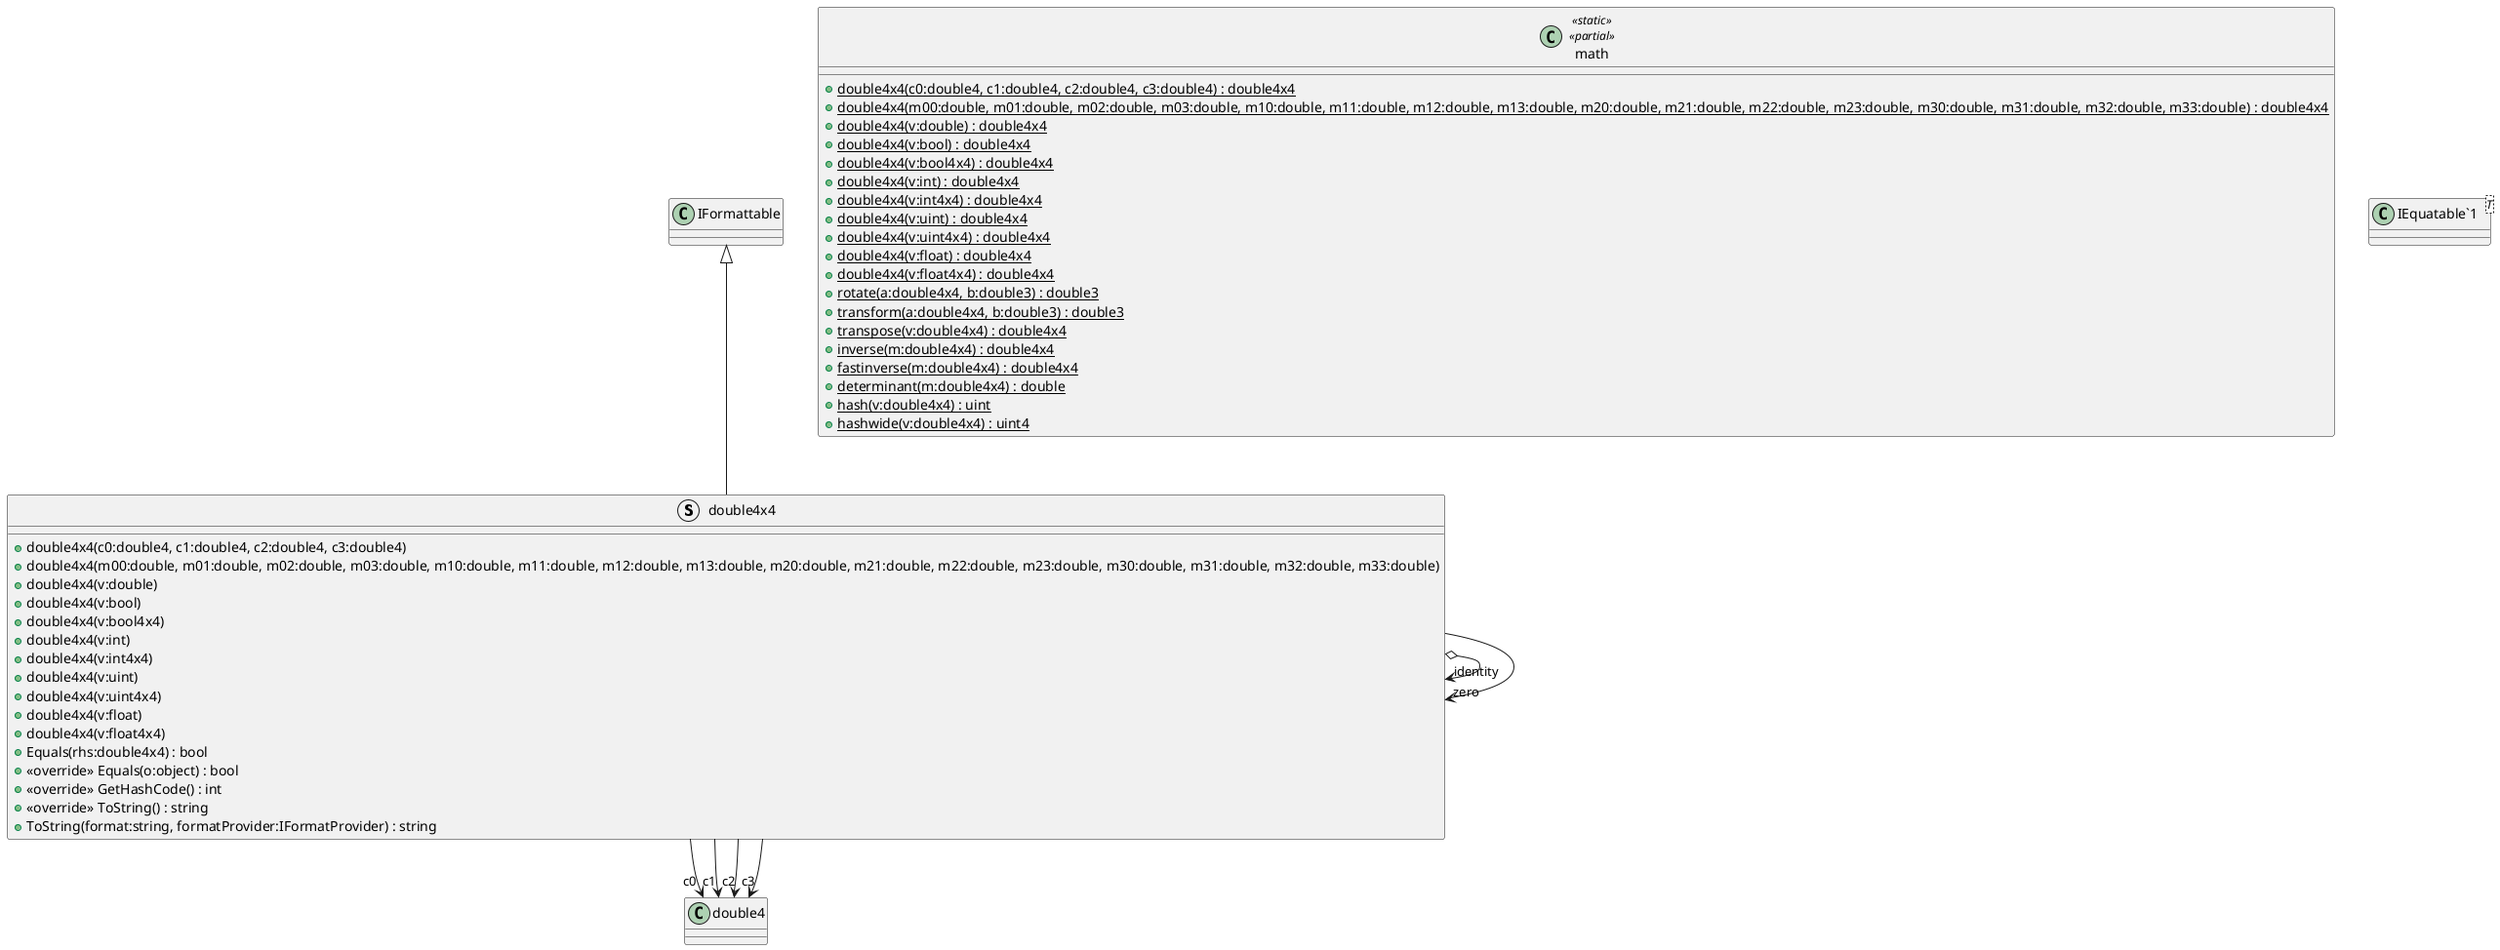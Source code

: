 @startuml
struct double4x4 {
    + double4x4(c0:double4, c1:double4, c2:double4, c3:double4)
    + double4x4(m00:double, m01:double, m02:double, m03:double, m10:double, m11:double, m12:double, m13:double, m20:double, m21:double, m22:double, m23:double, m30:double, m31:double, m32:double, m33:double)
    + double4x4(v:double)
    + double4x4(v:bool)
    + double4x4(v:bool4x4)
    + double4x4(v:int)
    + double4x4(v:int4x4)
    + double4x4(v:uint)
    + double4x4(v:uint4x4)
    + double4x4(v:float)
    + double4x4(v:float4x4)
    + Equals(rhs:double4x4) : bool
    + <<override>> Equals(o:object) : bool
    + <<override>> GetHashCode() : int
    + <<override>> ToString() : string
    + ToString(format:string, formatProvider:IFormatProvider) : string
}
class math <<static>> <<partial>> {
    + {static} double4x4(c0:double4, c1:double4, c2:double4, c3:double4) : double4x4
    + {static} double4x4(m00:double, m01:double, m02:double, m03:double, m10:double, m11:double, m12:double, m13:double, m20:double, m21:double, m22:double, m23:double, m30:double, m31:double, m32:double, m33:double) : double4x4
    + {static} double4x4(v:double) : double4x4
    + {static} double4x4(v:bool) : double4x4
    + {static} double4x4(v:bool4x4) : double4x4
    + {static} double4x4(v:int) : double4x4
    + {static} double4x4(v:int4x4) : double4x4
    + {static} double4x4(v:uint) : double4x4
    + {static} double4x4(v:uint4x4) : double4x4
    + {static} double4x4(v:float) : double4x4
    + {static} double4x4(v:float4x4) : double4x4
    + {static} rotate(a:double4x4, b:double3) : double3
    + {static} transform(a:double4x4, b:double3) : double3
    + {static} transpose(v:double4x4) : double4x4
    + {static} inverse(m:double4x4) : double4x4
    + {static} fastinverse(m:double4x4) : double4x4
    + {static} determinant(m:double4x4) : double
    + {static} hash(v:double4x4) : uint
    + {static} hashwide(v:double4x4) : uint4
}
class "IEquatable`1"<T> {
}
IFormattable <|-- double4x4
double4x4 --> "c0" double4
double4x4 --> "c1" double4
double4x4 --> "c2" double4
double4x4 --> "c3" double4
double4x4 o-> "identity" double4x4
double4x4 --> "zero" double4x4
@enduml
